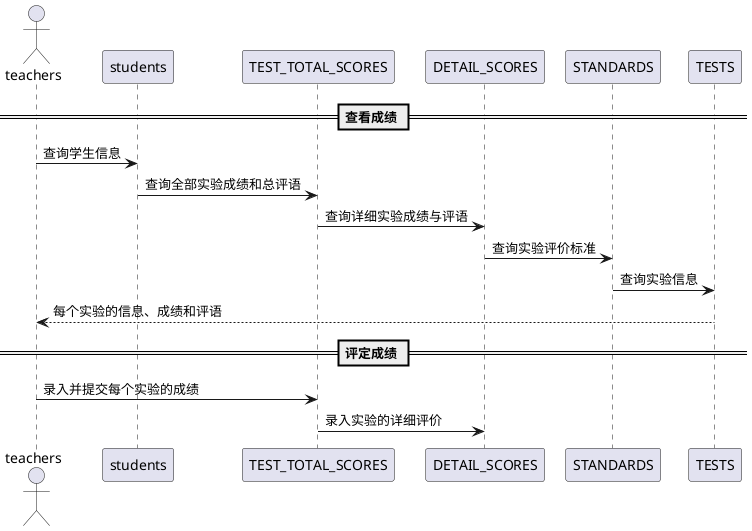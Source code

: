 @startuml
actor teachers
== 查看成绩 ==
teachers -> students : 查询学生信息
students -> TEST_TOTAL_SCORES: 查询全部实验成绩和总评语
TEST_TOTAL_SCORES -> DETAIL_SCORES:查询详细实验成绩与评语
DETAIL_SCORES->STANDARDS:查询实验评价标准
STANDARDS -> TESTS:查询实验信息
TESTS-->teachers:每个实验的信息、成绩和评语
== 评定成绩 ==
teachers -> TEST_TOTAL_SCORES : 录入并提交每个实验的成绩
TEST_TOTAL_SCORES->DETAIL_SCORES:录入实验的详细评价
@enduml